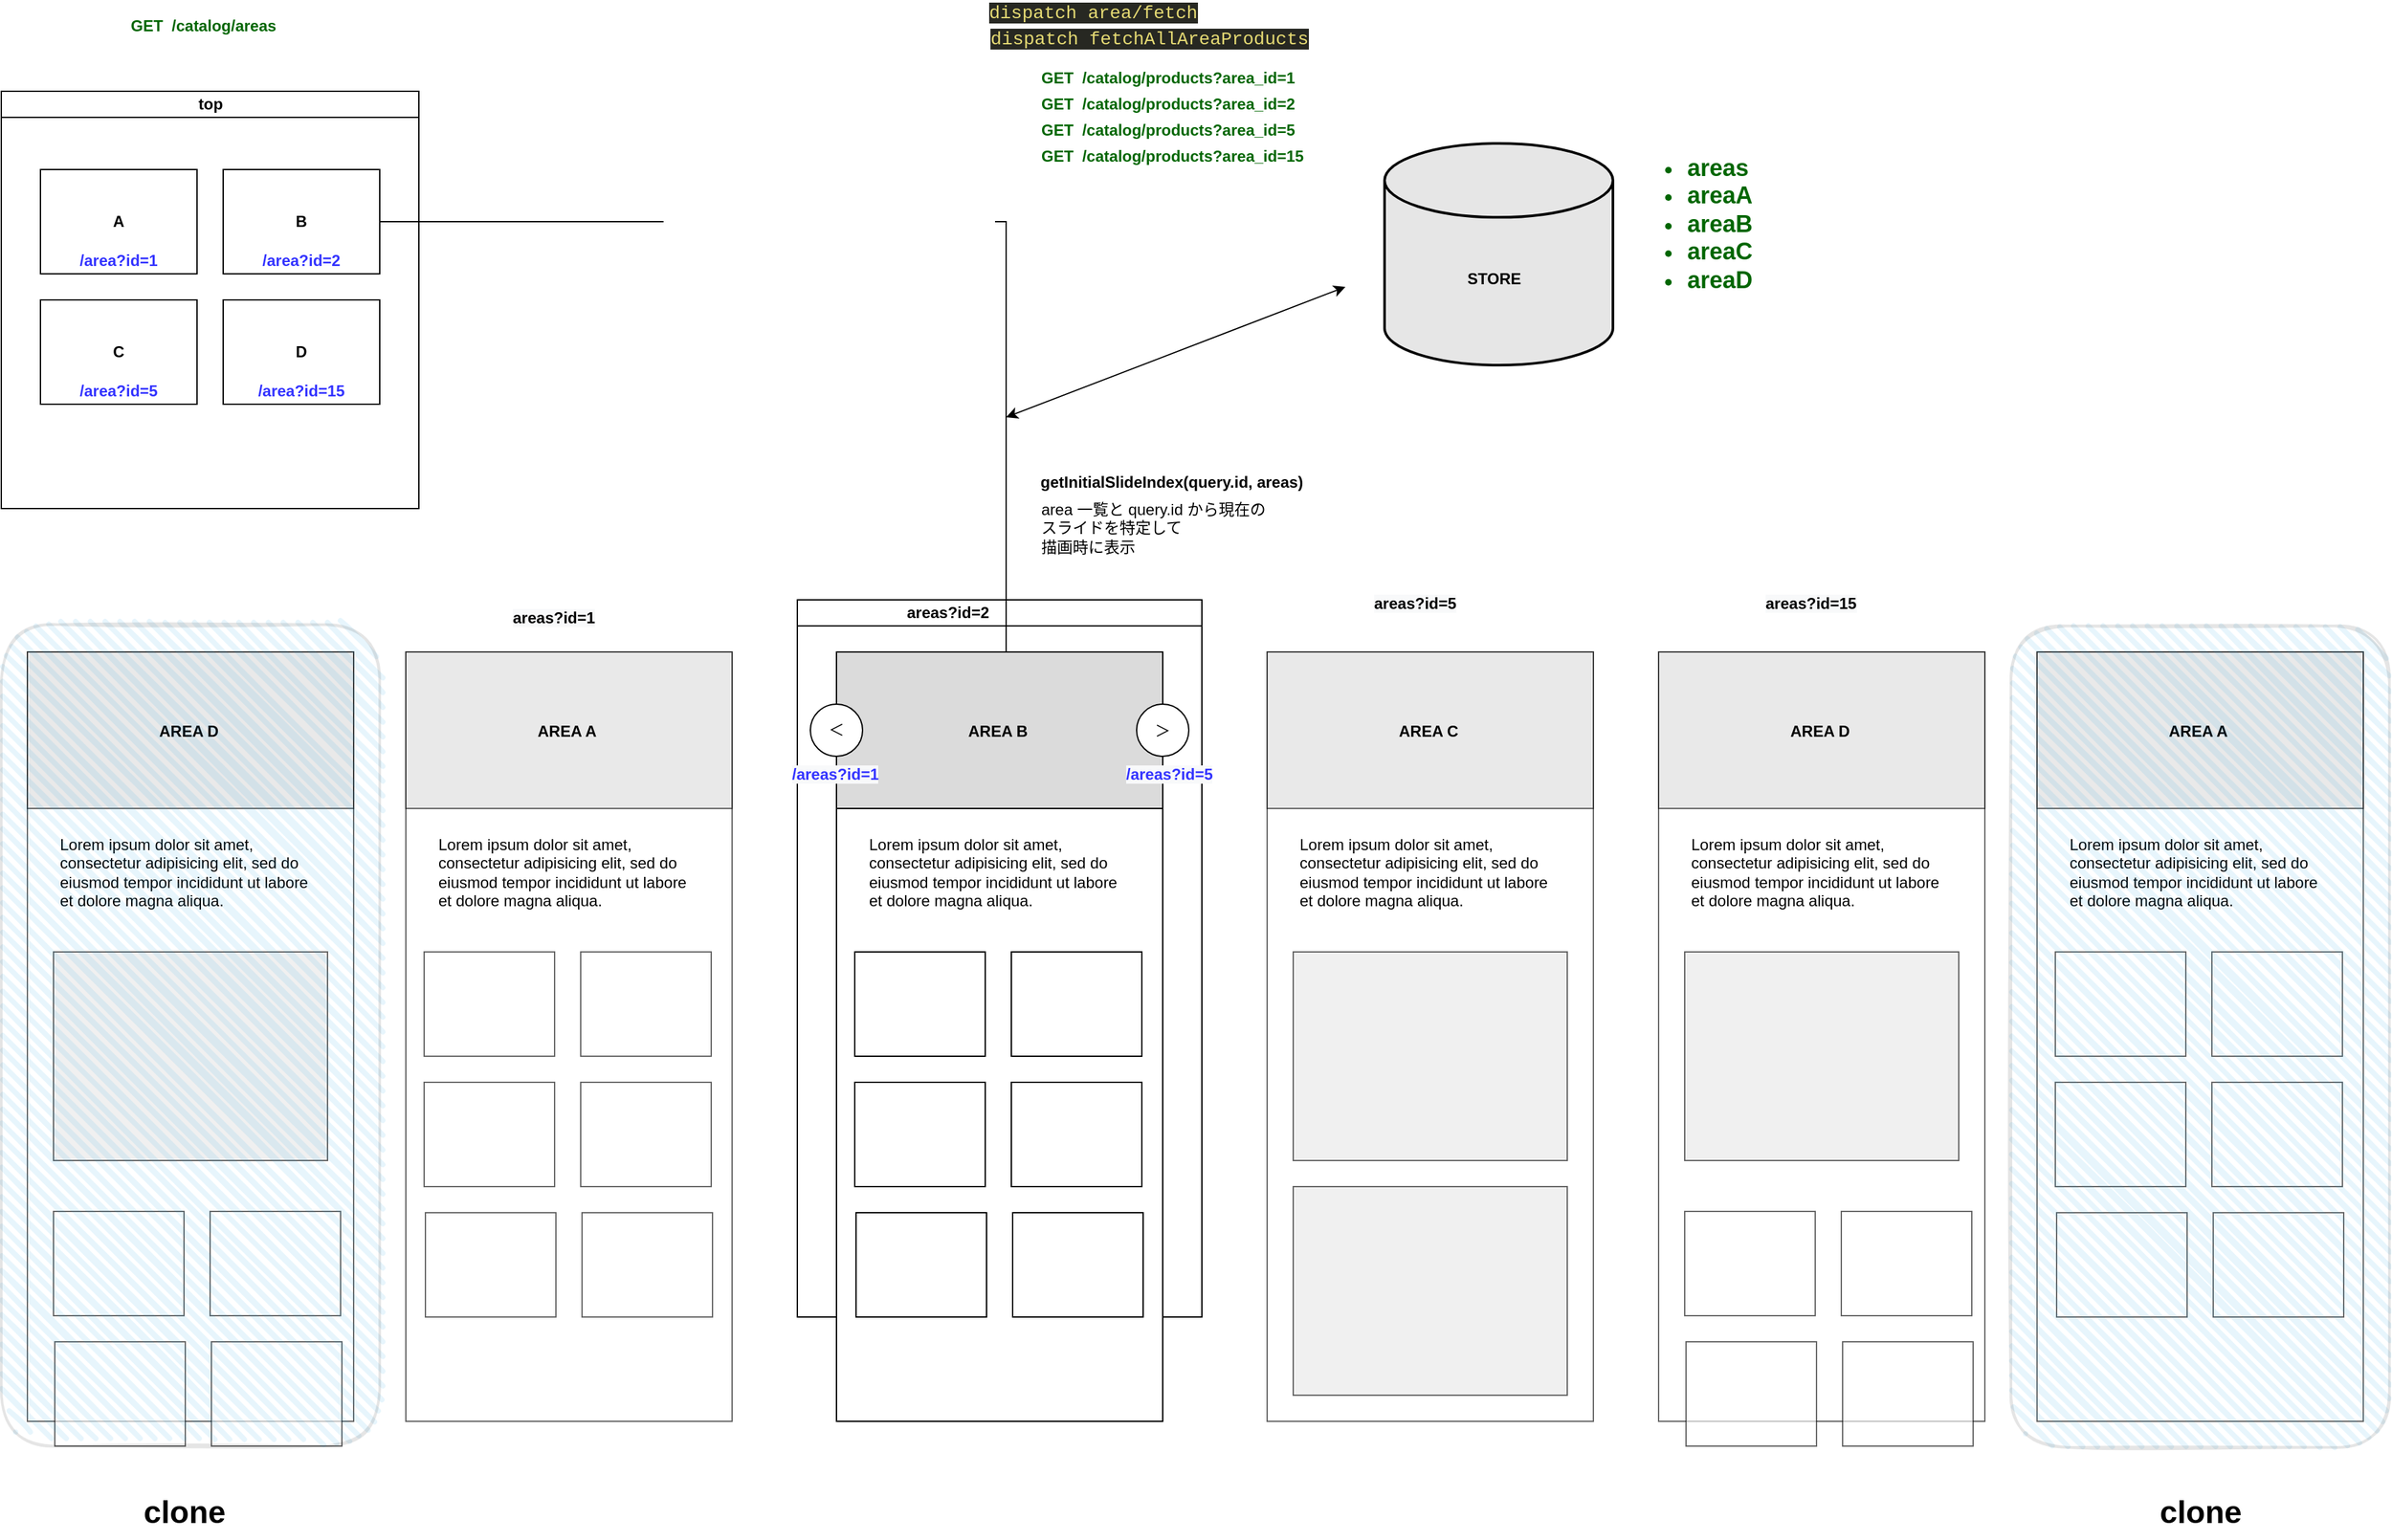 <mxfile version="14.6.11" type="github">
  <diagram id="C5RBs43oDa-KdzZeNtuy" name="Page-1">
    <mxGraphModel dx="414" dy="297" grid="1" gridSize="10" guides="1" tooltips="1" connect="1" arrows="1" fold="1" page="1" pageScale="1" pageWidth="827" pageHeight="1169" math="0" shadow="0">
      <root>
        <mxCell id="WIyWlLk6GJQsqaUBKTNV-0" />
        <mxCell id="WIyWlLk6GJQsqaUBKTNV-1" parent="WIyWlLk6GJQsqaUBKTNV-0" />
        <mxCell id="VVKggrItEhhPszAlmE28-15" value="top" style="swimlane;html=1;startSize=20;horizontal=1;containerType=tree;" vertex="1" parent="WIyWlLk6GJQsqaUBKTNV-1">
          <mxGeometry x="60" y="130" width="320" height="320" as="geometry" />
        </mxCell>
        <mxCell id="VVKggrItEhhPszAlmE28-17" value="&lt;b&gt;A&lt;/b&gt;" style="whiteSpace=wrap;html=1;treeFolding=1;treeMoving=1;newEdgeStyle={&quot;edgeStyle&quot;:&quot;elbowEdgeStyle&quot;,&quot;startArrow&quot;:&quot;none&quot;,&quot;endArrow&quot;:&quot;none&quot;};" vertex="1" parent="VVKggrItEhhPszAlmE28-15">
          <mxGeometry x="30" y="60" width="120" height="80" as="geometry" />
        </mxCell>
        <mxCell id="VVKggrItEhhPszAlmE28-20" value="&lt;b&gt;B&lt;/b&gt;" style="whiteSpace=wrap;html=1;treeFolding=1;treeMoving=1;newEdgeStyle={&quot;edgeStyle&quot;:&quot;elbowEdgeStyle&quot;,&quot;startArrow&quot;:&quot;none&quot;,&quot;endArrow&quot;:&quot;none&quot;};" vertex="1" parent="VVKggrItEhhPszAlmE28-15">
          <mxGeometry x="170" y="60" width="120" height="80" as="geometry" />
        </mxCell>
        <mxCell id="VVKggrItEhhPszAlmE28-21" value="&lt;b&gt;C&lt;/b&gt;" style="whiteSpace=wrap;html=1;treeFolding=1;treeMoving=1;newEdgeStyle={&quot;edgeStyle&quot;:&quot;elbowEdgeStyle&quot;,&quot;startArrow&quot;:&quot;none&quot;,&quot;endArrow&quot;:&quot;none&quot;};" vertex="1" parent="VVKggrItEhhPszAlmE28-15">
          <mxGeometry x="30" y="160" width="120" height="80" as="geometry" />
        </mxCell>
        <mxCell id="VVKggrItEhhPszAlmE28-22" value="&lt;b&gt;D&lt;/b&gt;" style="whiteSpace=wrap;html=1;treeFolding=1;treeMoving=1;newEdgeStyle={&quot;edgeStyle&quot;:&quot;elbowEdgeStyle&quot;,&quot;startArrow&quot;:&quot;none&quot;,&quot;endArrow&quot;:&quot;none&quot;};" vertex="1" parent="VVKggrItEhhPszAlmE28-15">
          <mxGeometry x="170" y="160" width="120" height="80" as="geometry" />
        </mxCell>
        <UserObject label="/area?id=1" placeholders="1" id="VVKggrItEhhPszAlmE28-49">
          <mxCell style="text;html=1;strokeColor=none;fillColor=none;align=center;verticalAlign=middle;whiteSpace=wrap;overflow=hidden;fontStyle=1;fontColor=#3333FF;" vertex="1" parent="VVKggrItEhhPszAlmE28-15">
            <mxGeometry x="10" y="120" width="160" height="20" as="geometry" />
          </mxCell>
        </UserObject>
        <UserObject label="/area?id=2" placeholders="1" id="VVKggrItEhhPszAlmE28-52">
          <mxCell style="text;html=1;strokeColor=none;fillColor=none;align=center;verticalAlign=middle;whiteSpace=wrap;overflow=hidden;fontStyle=1;fontColor=#3333FF;" vertex="1" parent="VVKggrItEhhPszAlmE28-15">
            <mxGeometry x="150" y="120" width="160" height="20" as="geometry" />
          </mxCell>
        </UserObject>
        <UserObject label="/area?id=5" placeholders="1" id="VVKggrItEhhPszAlmE28-53">
          <mxCell style="text;html=1;strokeColor=none;fillColor=none;align=center;verticalAlign=middle;whiteSpace=wrap;overflow=hidden;fontStyle=1;fontColor=#3333FF;" vertex="1" parent="VVKggrItEhhPszAlmE28-15">
            <mxGeometry x="10" y="220" width="160" height="20" as="geometry" />
          </mxCell>
        </UserObject>
        <UserObject label="/area?id=15" placeholders="1" id="VVKggrItEhhPszAlmE28-54">
          <mxCell style="text;html=1;strokeColor=none;fillColor=none;align=center;verticalAlign=middle;whiteSpace=wrap;overflow=hidden;fontStyle=1;fontColor=#3333FF;" vertex="1" parent="VVKggrItEhhPszAlmE28-15">
            <mxGeometry x="150" y="220" width="160" height="20" as="geometry" />
          </mxCell>
        </UserObject>
        <mxCell id="VVKggrItEhhPszAlmE28-23" value="areas?id=2&amp;nbsp; &amp;nbsp; &amp;nbsp; &amp;nbsp; &amp;nbsp; &amp;nbsp; &amp;nbsp; &amp;nbsp; &amp;nbsp; &amp;nbsp; &amp;nbsp; &amp;nbsp;&amp;nbsp;" style="swimlane;html=1;startSize=20;horizontal=1;containerType=tree;" vertex="1" parent="WIyWlLk6GJQsqaUBKTNV-1">
          <mxGeometry x="670" y="520" width="310" height="550" as="geometry" />
        </mxCell>
        <mxCell id="VVKggrItEhhPszAlmE28-36" value="" style="whiteSpace=wrap;html=1;treeFolding=1;treeMoving=1;newEdgeStyle={&quot;edgeStyle&quot;:&quot;elbowEdgeStyle&quot;,&quot;startArrow&quot;:&quot;none&quot;,&quot;endArrow&quot;:&quot;none&quot;};" vertex="1" parent="VVKggrItEhhPszAlmE28-23">
          <mxGeometry x="30" y="40" width="250" height="590" as="geometry" />
        </mxCell>
        <mxCell id="VVKggrItEhhPszAlmE28-37" value="&lt;h1&gt;&lt;br&gt;&lt;/h1&gt;&lt;p&gt;Lorem ipsum dolor sit amet, consectetur adipisicing elit, sed do eiusmod tempor incididunt ut labore et dolore magna aliqua.&lt;/p&gt;" style="text;html=1;strokeColor=none;fillColor=none;spacing=5;spacingTop=-20;whiteSpace=wrap;overflow=hidden;rounded=0;" vertex="1" parent="VVKggrItEhhPszAlmE28-23">
          <mxGeometry x="50" y="130" width="210" height="120" as="geometry" />
        </mxCell>
        <mxCell id="VVKggrItEhhPszAlmE28-43" value="" style="rounded=0;whiteSpace=wrap;html=1;fillColor=#DBDBDB;" vertex="1" parent="VVKggrItEhhPszAlmE28-23">
          <mxGeometry x="30" y="40" width="250" height="120" as="geometry" />
        </mxCell>
        <mxCell id="VVKggrItEhhPszAlmE28-44" value="" style="ellipse;whiteSpace=wrap;html=1;aspect=fixed;" vertex="1" parent="VVKggrItEhhPszAlmE28-23">
          <mxGeometry x="260" y="80" width="40" height="40" as="geometry" />
        </mxCell>
        <mxCell id="VVKggrItEhhPszAlmE28-45" value="" style="ellipse;whiteSpace=wrap;html=1;aspect=fixed;" vertex="1" parent="VVKggrItEhhPszAlmE28-23">
          <mxGeometry x="10" y="80" width="40" height="40" as="geometry" />
        </mxCell>
        <mxCell id="VVKggrItEhhPszAlmE28-46" value="＜" style="text;html=1;strokeColor=none;fillColor=none;align=center;verticalAlign=middle;whiteSpace=wrap;rounded=0;" vertex="1" parent="VVKggrItEhhPszAlmE28-23">
          <mxGeometry x="10" y="90" width="40" height="20" as="geometry" />
        </mxCell>
        <mxCell id="VVKggrItEhhPszAlmE28-47" value="＜" style="text;html=1;strokeColor=none;fillColor=none;align=center;verticalAlign=middle;whiteSpace=wrap;rounded=0;rotation=-180;" vertex="1" parent="VVKggrItEhhPszAlmE28-23">
          <mxGeometry x="260" y="90" width="40" height="20" as="geometry" />
        </mxCell>
        <mxCell id="VVKggrItEhhPszAlmE28-48" value="AREA B" style="text;strokeColor=none;fillColor=none;align=left;verticalAlign=top;spacingLeft=4;spacingRight=4;overflow=hidden;rotatable=0;points=[[0,0.5],[1,0.5]];portConstraint=eastwest;fontStyle=1" vertex="1" parent="VVKggrItEhhPszAlmE28-23">
          <mxGeometry x="125" y="87" width="60" height="26" as="geometry" />
        </mxCell>
        <mxCell id="VVKggrItEhhPszAlmE28-58" value="" style="rounded=0;whiteSpace=wrap;html=1;fontColor=#006600;fillColor=#ffffff;align=left;" vertex="1" parent="VVKggrItEhhPszAlmE28-23">
          <mxGeometry x="44" y="270" width="100" height="80" as="geometry" />
        </mxCell>
        <mxCell id="VVKggrItEhhPszAlmE28-59" value="" style="rounded=0;whiteSpace=wrap;html=1;fontColor=#006600;fillColor=#ffffff;align=left;" vertex="1" parent="VVKggrItEhhPszAlmE28-23">
          <mxGeometry x="164" y="270" width="100" height="80" as="geometry" />
        </mxCell>
        <mxCell id="VVKggrItEhhPszAlmE28-60" value="" style="rounded=0;whiteSpace=wrap;html=1;fontColor=#006600;fillColor=#ffffff;align=left;" vertex="1" parent="VVKggrItEhhPszAlmE28-23">
          <mxGeometry x="44" y="370" width="100" height="80" as="geometry" />
        </mxCell>
        <mxCell id="VVKggrItEhhPszAlmE28-61" value="" style="rounded=0;whiteSpace=wrap;html=1;fontColor=#006600;fillColor=#ffffff;align=left;" vertex="1" parent="VVKggrItEhhPszAlmE28-23">
          <mxGeometry x="164" y="370" width="100" height="80" as="geometry" />
        </mxCell>
        <mxCell id="VVKggrItEhhPszAlmE28-62" value="" style="rounded=0;whiteSpace=wrap;html=1;fontColor=#006600;fillColor=#ffffff;align=left;" vertex="1" parent="VVKggrItEhhPszAlmE28-23">
          <mxGeometry x="45" y="470" width="100" height="80" as="geometry" />
        </mxCell>
        <mxCell id="VVKggrItEhhPszAlmE28-63" value="" style="rounded=0;whiteSpace=wrap;html=1;fontColor=#006600;fillColor=#ffffff;align=left;" vertex="1" parent="VVKggrItEhhPszAlmE28-23">
          <mxGeometry x="165" y="470" width="100" height="80" as="geometry" />
        </mxCell>
        <mxCell id="VVKggrItEhhPszAlmE28-113" value="&lt;span style=&quot;font-family: helvetica; font-size: 12px; font-style: normal; font-weight: 700; letter-spacing: normal; text-align: center; text-indent: 0px; text-transform: none; word-spacing: 0px; background-color: rgb(248, 249, 250); display: inline; float: none;&quot;&gt;/areas?id=1&lt;/span&gt;" style="text;whiteSpace=wrap;html=1;fontColor=#3333FF;" vertex="1" parent="VVKggrItEhhPszAlmE28-23">
          <mxGeometry x="-6" y="120" width="170" height="30" as="geometry" />
        </mxCell>
        <mxCell id="VVKggrItEhhPszAlmE28-114" value="&lt;span style=&quot;font-family: helvetica; font-size: 12px; font-style: normal; font-weight: 700; letter-spacing: normal; text-align: center; text-indent: 0px; text-transform: none; word-spacing: 0px; background-color: rgb(248, 249, 250); display: inline; float: none;&quot;&gt;/areas?id=5&lt;/span&gt;" style="text;whiteSpace=wrap;html=1;fontColor=#3333FF;" vertex="1" parent="VVKggrItEhhPszAlmE28-23">
          <mxGeometry x="250" y="120" width="170" height="30" as="geometry" />
        </mxCell>
        <mxCell id="VVKggrItEhhPszAlmE28-32" value="&lt;b&gt;GET&amp;nbsp; /catalog/products?area_id=1&lt;/b&gt;" style="text;html=1;strokeColor=none;fillColor=none;align=left;verticalAlign=middle;whiteSpace=wrap;rounded=0;fontColor=#006600;" vertex="1" parent="WIyWlLk6GJQsqaUBKTNV-1">
          <mxGeometry x="855" y="110" width="270" height="20" as="geometry" />
        </mxCell>
        <mxCell id="VVKggrItEhhPszAlmE28-33" value="&lt;b&gt;GET&amp;nbsp; /catalog/areas&lt;/b&gt;" style="text;html=1;strokeColor=none;fillColor=none;align=center;verticalAlign=middle;whiteSpace=wrap;rounded=0;fontColor=#006600;" vertex="1" parent="WIyWlLk6GJQsqaUBKTNV-1">
          <mxGeometry x="80" y="70" width="270" height="20" as="geometry" />
        </mxCell>
        <mxCell id="VVKggrItEhhPszAlmE28-35" value="" style="edgeStyle=elbowEdgeStyle;rounded=0;orthogonalLoop=1;jettySize=auto;html=1;elbow=horizontal;startArrow=none;endArrow=none;" edge="1" source="VVKggrItEhhPszAlmE28-20" target="VVKggrItEhhPszAlmE28-36" parent="WIyWlLk6GJQsqaUBKTNV-1">
          <mxGeometry relative="1" as="geometry">
            <Array as="points">
              <mxPoint x="830" y="450" />
            </Array>
          </mxGeometry>
        </mxCell>
        <mxCell id="VVKggrItEhhPszAlmE28-55" value="&lt;b&gt;GET&amp;nbsp; /catalog/products?area_id=2&lt;/b&gt;" style="text;html=1;strokeColor=none;fillColor=none;align=left;verticalAlign=middle;whiteSpace=wrap;rounded=0;fontColor=#006600;" vertex="1" parent="WIyWlLk6GJQsqaUBKTNV-1">
          <mxGeometry x="855" y="130" width="270" height="20" as="geometry" />
        </mxCell>
        <mxCell id="VVKggrItEhhPszAlmE28-56" value="&lt;b&gt;GET&amp;nbsp; /catalog/products?area_id=5&lt;/b&gt;" style="text;html=1;strokeColor=none;fillColor=none;align=left;verticalAlign=middle;whiteSpace=wrap;rounded=0;fontColor=#006600;" vertex="1" parent="WIyWlLk6GJQsqaUBKTNV-1">
          <mxGeometry x="855" y="150" width="270" height="20" as="geometry" />
        </mxCell>
        <mxCell id="VVKggrItEhhPszAlmE28-57" value="&lt;b&gt;GET&amp;nbsp; /catalog/products?area_id=15&lt;/b&gt;" style="text;html=1;strokeColor=none;fillColor=none;align=left;verticalAlign=middle;whiteSpace=wrap;rounded=0;fontColor=#006600;" vertex="1" parent="WIyWlLk6GJQsqaUBKTNV-1">
          <mxGeometry x="855" y="170" width="270" height="20" as="geometry" />
        </mxCell>
        <mxCell id="VVKggrItEhhPszAlmE28-64" value="" style="whiteSpace=wrap;html=1;treeFolding=1;treeMoving=1;newEdgeStyle={&quot;edgeStyle&quot;:&quot;elbowEdgeStyle&quot;,&quot;startArrow&quot;:&quot;none&quot;,&quot;endArrow&quot;:&quot;none&quot;};opacity=60;" vertex="1" parent="WIyWlLk6GJQsqaUBKTNV-1">
          <mxGeometry x="370" y="560" width="250" height="590" as="geometry" />
        </mxCell>
        <mxCell id="VVKggrItEhhPszAlmE28-65" value="&lt;h1&gt;&lt;br&gt;&lt;/h1&gt;&lt;p&gt;Lorem ipsum dolor sit amet, consectetur adipisicing elit, sed do eiusmod tempor incididunt ut labore et dolore magna aliqua.&lt;/p&gt;" style="text;html=1;strokeColor=none;fillColor=none;spacing=5;spacingTop=-20;whiteSpace=wrap;overflow=hidden;rounded=0;opacity=60;" vertex="1" parent="WIyWlLk6GJQsqaUBKTNV-1">
          <mxGeometry x="390" y="650" width="210" height="120" as="geometry" />
        </mxCell>
        <mxCell id="VVKggrItEhhPszAlmE28-66" value="" style="rounded=0;whiteSpace=wrap;html=1;fillColor=#DBDBDB;opacity=60;" vertex="1" parent="WIyWlLk6GJQsqaUBKTNV-1">
          <mxGeometry x="370" y="560" width="250" height="120" as="geometry" />
        </mxCell>
        <mxCell id="VVKggrItEhhPszAlmE28-67" value="AREA A" style="text;strokeColor=none;fillColor=none;align=left;verticalAlign=top;spacingLeft=4;spacingRight=4;overflow=hidden;rotatable=0;points=[[0,0.5],[1,0.5]];portConstraint=eastwest;fontStyle=1;opacity=60;" vertex="1" parent="WIyWlLk6GJQsqaUBKTNV-1">
          <mxGeometry x="465" y="607" width="60" height="26" as="geometry" />
        </mxCell>
        <mxCell id="VVKggrItEhhPszAlmE28-68" value="" style="rounded=0;whiteSpace=wrap;html=1;fontColor=#006600;fillColor=#ffffff;align=left;opacity=60;" vertex="1" parent="WIyWlLk6GJQsqaUBKTNV-1">
          <mxGeometry x="384" y="790" width="100" height="80" as="geometry" />
        </mxCell>
        <mxCell id="VVKggrItEhhPszAlmE28-69" value="" style="rounded=0;whiteSpace=wrap;html=1;fontColor=#006600;fillColor=#ffffff;align=left;opacity=60;" vertex="1" parent="WIyWlLk6GJQsqaUBKTNV-1">
          <mxGeometry x="504" y="790" width="100" height="80" as="geometry" />
        </mxCell>
        <mxCell id="VVKggrItEhhPszAlmE28-70" value="" style="rounded=0;whiteSpace=wrap;html=1;fontColor=#006600;fillColor=#ffffff;align=left;opacity=60;" vertex="1" parent="WIyWlLk6GJQsqaUBKTNV-1">
          <mxGeometry x="384" y="890" width="100" height="80" as="geometry" />
        </mxCell>
        <mxCell id="VVKggrItEhhPszAlmE28-71" value="" style="rounded=0;whiteSpace=wrap;html=1;fontColor=#006600;fillColor=#ffffff;align=left;opacity=60;" vertex="1" parent="WIyWlLk6GJQsqaUBKTNV-1">
          <mxGeometry x="504" y="890" width="100" height="80" as="geometry" />
        </mxCell>
        <mxCell id="VVKggrItEhhPszAlmE28-72" value="" style="rounded=0;whiteSpace=wrap;html=1;fontColor=#006600;fillColor=#ffffff;align=left;opacity=60;" vertex="1" parent="WIyWlLk6GJQsqaUBKTNV-1">
          <mxGeometry x="385" y="990" width="100" height="80" as="geometry" />
        </mxCell>
        <mxCell id="VVKggrItEhhPszAlmE28-73" value="" style="rounded=0;whiteSpace=wrap;html=1;fontColor=#006600;fillColor=#ffffff;align=left;opacity=60;" vertex="1" parent="WIyWlLk6GJQsqaUBKTNV-1">
          <mxGeometry x="505" y="990" width="100" height="80" as="geometry" />
        </mxCell>
        <mxCell id="VVKggrItEhhPszAlmE28-74" value="" style="whiteSpace=wrap;html=1;treeFolding=1;treeMoving=1;newEdgeStyle={&quot;edgeStyle&quot;:&quot;elbowEdgeStyle&quot;,&quot;startArrow&quot;:&quot;none&quot;,&quot;endArrow&quot;:&quot;none&quot;};opacity=60;" vertex="1" parent="WIyWlLk6GJQsqaUBKTNV-1">
          <mxGeometry x="1030" y="560" width="250" height="590" as="geometry" />
        </mxCell>
        <mxCell id="VVKggrItEhhPszAlmE28-75" value="&lt;h1&gt;&lt;br&gt;&lt;/h1&gt;&lt;p&gt;Lorem ipsum dolor sit amet, consectetur adipisicing elit, sed do eiusmod tempor incididunt ut labore et dolore magna aliqua.&lt;/p&gt;" style="text;html=1;strokeColor=none;fillColor=none;spacing=5;spacingTop=-20;whiteSpace=wrap;overflow=hidden;rounded=0;opacity=60;" vertex="1" parent="WIyWlLk6GJQsqaUBKTNV-1">
          <mxGeometry x="1050" y="650" width="210" height="120" as="geometry" />
        </mxCell>
        <mxCell id="VVKggrItEhhPszAlmE28-76" value="" style="rounded=0;whiteSpace=wrap;html=1;fillColor=#DBDBDB;opacity=60;" vertex="1" parent="WIyWlLk6GJQsqaUBKTNV-1">
          <mxGeometry x="1030" y="560" width="250" height="120" as="geometry" />
        </mxCell>
        <mxCell id="VVKggrItEhhPszAlmE28-77" value="AREA C" style="text;strokeColor=none;fillColor=none;align=left;verticalAlign=top;spacingLeft=4;spacingRight=4;overflow=hidden;rotatable=0;points=[[0,0.5],[1,0.5]];portConstraint=eastwest;fontStyle=1;opacity=60;" vertex="1" parent="WIyWlLk6GJQsqaUBKTNV-1">
          <mxGeometry x="1125" y="607" width="60" height="26" as="geometry" />
        </mxCell>
        <mxCell id="VVKggrItEhhPszAlmE28-78" value="" style="rounded=0;whiteSpace=wrap;html=1;fontColor=#006600;align=left;fillColor=#E6E6E6;opacity=60;" vertex="1" parent="WIyWlLk6GJQsqaUBKTNV-1">
          <mxGeometry x="1050" y="790" width="210" height="160" as="geometry" />
        </mxCell>
        <mxCell id="VVKggrItEhhPszAlmE28-84" value="" style="rounded=0;whiteSpace=wrap;html=1;fontColor=#006600;align=left;fillColor=#E6E6E6;opacity=60;" vertex="1" parent="WIyWlLk6GJQsqaUBKTNV-1">
          <mxGeometry x="1050" y="970" width="210" height="160" as="geometry" />
        </mxCell>
        <mxCell id="VVKggrItEhhPszAlmE28-85" value="" style="whiteSpace=wrap;html=1;treeFolding=1;treeMoving=1;newEdgeStyle={&quot;edgeStyle&quot;:&quot;elbowEdgeStyle&quot;,&quot;startArrow&quot;:&quot;none&quot;,&quot;endArrow&quot;:&quot;none&quot;};opacity=60;" vertex="1" parent="WIyWlLk6GJQsqaUBKTNV-1">
          <mxGeometry x="1330" y="560" width="250" height="590" as="geometry" />
        </mxCell>
        <mxCell id="VVKggrItEhhPszAlmE28-86" value="&lt;h1&gt;&lt;br&gt;&lt;/h1&gt;&lt;p&gt;Lorem ipsum dolor sit amet, consectetur adipisicing elit, sed do eiusmod tempor incididunt ut labore et dolore magna aliqua.&lt;/p&gt;" style="text;html=1;strokeColor=none;fillColor=none;spacing=5;spacingTop=-20;whiteSpace=wrap;overflow=hidden;rounded=0;opacity=60;" vertex="1" parent="WIyWlLk6GJQsqaUBKTNV-1">
          <mxGeometry x="1350" y="650" width="210" height="120" as="geometry" />
        </mxCell>
        <mxCell id="VVKggrItEhhPszAlmE28-87" value="" style="rounded=0;whiteSpace=wrap;html=1;fillColor=#DBDBDB;opacity=60;" vertex="1" parent="WIyWlLk6GJQsqaUBKTNV-1">
          <mxGeometry x="1330" y="560" width="250" height="120" as="geometry" />
        </mxCell>
        <mxCell id="VVKggrItEhhPszAlmE28-88" value="AREA D" style="text;strokeColor=none;fillColor=none;align=left;verticalAlign=top;spacingLeft=4;spacingRight=4;overflow=hidden;rotatable=0;points=[[0,0.5],[1,0.5]];portConstraint=eastwest;fontStyle=1;opacity=60;" vertex="1" parent="WIyWlLk6GJQsqaUBKTNV-1">
          <mxGeometry x="1425" y="607" width="60" height="26" as="geometry" />
        </mxCell>
        <mxCell id="VVKggrItEhhPszAlmE28-89" value="" style="rounded=0;whiteSpace=wrap;html=1;fontColor=#006600;align=left;fillColor=#E6E6E6;opacity=60;" vertex="1" parent="WIyWlLk6GJQsqaUBKTNV-1">
          <mxGeometry x="1350" y="790" width="210" height="160" as="geometry" />
        </mxCell>
        <mxCell id="VVKggrItEhhPszAlmE28-92" value="" style="rounded=0;whiteSpace=wrap;html=1;fontColor=#006600;fillColor=#ffffff;align=left;opacity=60;" vertex="1" parent="WIyWlLk6GJQsqaUBKTNV-1">
          <mxGeometry x="1350" y="989" width="100" height="80" as="geometry" />
        </mxCell>
        <mxCell id="VVKggrItEhhPszAlmE28-93" value="" style="rounded=0;whiteSpace=wrap;html=1;fontColor=#006600;fillColor=#ffffff;align=left;opacity=60;" vertex="1" parent="WIyWlLk6GJQsqaUBKTNV-1">
          <mxGeometry x="1470" y="989" width="100" height="80" as="geometry" />
        </mxCell>
        <mxCell id="VVKggrItEhhPszAlmE28-94" value="" style="rounded=0;whiteSpace=wrap;html=1;fontColor=#006600;fillColor=#ffffff;align=left;opacity=60;" vertex="1" parent="WIyWlLk6GJQsqaUBKTNV-1">
          <mxGeometry x="1351" y="1089" width="100" height="80" as="geometry" />
        </mxCell>
        <mxCell id="VVKggrItEhhPszAlmE28-95" value="" style="rounded=0;whiteSpace=wrap;html=1;fontColor=#006600;fillColor=#ffffff;align=left;opacity=60;" vertex="1" parent="WIyWlLk6GJQsqaUBKTNV-1">
          <mxGeometry x="1471" y="1089" width="100" height="80" as="geometry" />
        </mxCell>
        <mxCell id="VVKggrItEhhPszAlmE28-96" value="" style="strokeWidth=2;html=1;shape=mxgraph.flowchart.database;whiteSpace=wrap;fontColor=#006600;fillColor=#E6E6E6;align=left;" vertex="1" parent="WIyWlLk6GJQsqaUBKTNV-1">
          <mxGeometry x="1120" y="170" width="175" height="170" as="geometry" />
        </mxCell>
        <mxCell id="VVKggrItEhhPszAlmE28-97" value="STORE" style="text;strokeColor=none;fillColor=none;align=left;verticalAlign=top;spacingLeft=4;spacingRight=4;overflow=hidden;rotatable=0;points=[[0,0.5],[1,0.5]];portConstraint=eastwest;fontStyle=1" vertex="1" parent="WIyWlLk6GJQsqaUBKTNV-1">
          <mxGeometry x="1177.5" y="260" width="60" height="26" as="geometry" />
        </mxCell>
        <mxCell id="VVKggrItEhhPszAlmE28-98" value="&lt;span style=&quot;color: rgb(230 , 219 , 116) ; background-color: rgb(39 , 40 , 34) ; font-family: &amp;#34;menlo&amp;#34; , &amp;#34;monaco&amp;#34; , &amp;#34;courier new&amp;#34; , monospace ; font-size: 14px&quot;&gt;dispatch fetchAllAreaProducts&lt;/span&gt;" style="text;html=1;strokeColor=none;fillColor=none;align=center;verticalAlign=middle;whiteSpace=wrap;rounded=0;fontColor=#006600;" vertex="1" parent="WIyWlLk6GJQsqaUBKTNV-1">
          <mxGeometry x="805" y="80" width="270" height="20" as="geometry" />
        </mxCell>
        <mxCell id="VVKggrItEhhPszAlmE28-107" value="" style="endArrow=classic;startArrow=classic;html=1;fontColor=#006600;" edge="1" parent="WIyWlLk6GJQsqaUBKTNV-1">
          <mxGeometry width="50" height="50" relative="1" as="geometry">
            <mxPoint x="830" y="380" as="sourcePoint" />
            <mxPoint x="1090" y="280" as="targetPoint" />
          </mxGeometry>
        </mxCell>
        <mxCell id="VVKggrItEhhPszAlmE28-108" value="&lt;ul style=&quot;font-size: 18px&quot;&gt;&lt;li&gt;areas&lt;/li&gt;&lt;li&gt;areaA&lt;/li&gt;&lt;li&gt;areaB&lt;/li&gt;&lt;li&gt;areaC&lt;br&gt;&lt;/li&gt;&lt;li&gt;areaD&lt;br&gt;&lt;/li&gt;&lt;/ul&gt;" style="text;strokeColor=none;fillColor=none;html=1;whiteSpace=wrap;verticalAlign=middle;overflow=hidden;fontColor=#006600;opacity=10;align=left;fontStyle=1" vertex="1" parent="WIyWlLk6GJQsqaUBKTNV-1">
          <mxGeometry x="1310" y="130" width="180" height="204" as="geometry" />
        </mxCell>
        <UserObject label="getInitialSlideIndex(query.id, areas)" placeholders="1" id="VVKggrItEhhPszAlmE28-110">
          <mxCell style="text;html=1;strokeColor=none;fillColor=none;align=center;verticalAlign=middle;whiteSpace=wrap;overflow=hidden;fontStyle=1" vertex="1" parent="WIyWlLk6GJQsqaUBKTNV-1">
            <mxGeometry x="792" y="420" width="330" height="20" as="geometry" />
          </mxCell>
        </UserObject>
        <mxCell id="VVKggrItEhhPszAlmE28-111" style="edgeStyle=orthogonalEdgeStyle;rounded=0;orthogonalLoop=1;jettySize=auto;html=1;exitX=0.5;exitY=1;exitDx=0;exitDy=0;fontColor=#000000;" edge="1" parent="WIyWlLk6GJQsqaUBKTNV-1" source="VVKggrItEhhPszAlmE28-110" target="VVKggrItEhhPszAlmE28-110">
          <mxGeometry relative="1" as="geometry" />
        </mxCell>
        <UserObject label="&lt;font&gt;area 一覧と query.id から現在の スライドを特定して&lt;br&gt;描画時に表示&lt;/font&gt;" placeholders="1" id="VVKggrItEhhPszAlmE28-115">
          <mxCell style="text;html=1;strokeColor=none;fillColor=none;align=left;verticalAlign=middle;whiteSpace=wrap;overflow=hidden;opacity=10;" vertex="1" parent="WIyWlLk6GJQsqaUBKTNV-1">
            <mxGeometry x="855" y="440" width="185" height="50" as="geometry" />
          </mxCell>
        </UserObject>
        <mxCell id="VVKggrItEhhPszAlmE28-116" value="&lt;span style=&quot;color: rgb(230 , 219 , 116) ; background-color: rgb(39 , 40 , 34) ; font-family: &amp;#34;menlo&amp;#34; , &amp;#34;monaco&amp;#34; , &amp;#34;courier new&amp;#34; , monospace ; font-size: 14px&quot;&gt;dispatch area/fetch&lt;/span&gt;" style="text;html=1;strokeColor=none;fillColor=none;align=left;verticalAlign=middle;whiteSpace=wrap;rounded=0;fontColor=#006600;" vertex="1" parent="WIyWlLk6GJQsqaUBKTNV-1">
          <mxGeometry x="815" y="60" width="270" height="20" as="geometry" />
        </mxCell>
        <mxCell id="VVKggrItEhhPszAlmE28-122" value="" style="whiteSpace=wrap;html=1;treeFolding=1;treeMoving=1;newEdgeStyle={&quot;edgeStyle&quot;:&quot;elbowEdgeStyle&quot;,&quot;startArrow&quot;:&quot;none&quot;,&quot;endArrow&quot;:&quot;none&quot;};opacity=60;" vertex="1" parent="WIyWlLk6GJQsqaUBKTNV-1">
          <mxGeometry x="80" y="560" width="250" height="590" as="geometry" />
        </mxCell>
        <mxCell id="VVKggrItEhhPszAlmE28-123" value="&lt;h1&gt;&lt;br&gt;&lt;/h1&gt;&lt;p&gt;Lorem ipsum dolor sit amet, consectetur adipisicing elit, sed do eiusmod tempor incididunt ut labore et dolore magna aliqua.&lt;/p&gt;" style="text;html=1;strokeColor=none;fillColor=none;spacing=5;spacingTop=-20;whiteSpace=wrap;overflow=hidden;rounded=0;opacity=60;" vertex="1" parent="WIyWlLk6GJQsqaUBKTNV-1">
          <mxGeometry x="100" y="650" width="210" height="120" as="geometry" />
        </mxCell>
        <mxCell id="VVKggrItEhhPszAlmE28-124" value="" style="rounded=0;whiteSpace=wrap;html=1;fillColor=#DBDBDB;opacity=60;" vertex="1" parent="WIyWlLk6GJQsqaUBKTNV-1">
          <mxGeometry x="80" y="560" width="250" height="120" as="geometry" />
        </mxCell>
        <mxCell id="VVKggrItEhhPszAlmE28-125" value="AREA D" style="text;strokeColor=none;fillColor=none;align=left;verticalAlign=top;spacingLeft=4;spacingRight=4;overflow=hidden;rotatable=0;points=[[0,0.5],[1,0.5]];portConstraint=eastwest;fontStyle=1;opacity=60;" vertex="1" parent="WIyWlLk6GJQsqaUBKTNV-1">
          <mxGeometry x="175" y="607" width="60" height="26" as="geometry" />
        </mxCell>
        <mxCell id="VVKggrItEhhPszAlmE28-126" value="" style="rounded=0;whiteSpace=wrap;html=1;fontColor=#006600;align=left;fillColor=#E6E6E6;opacity=60;" vertex="1" parent="WIyWlLk6GJQsqaUBKTNV-1">
          <mxGeometry x="100" y="790" width="210" height="160" as="geometry" />
        </mxCell>
        <mxCell id="VVKggrItEhhPszAlmE28-127" value="" style="rounded=0;whiteSpace=wrap;html=1;fontColor=#006600;fillColor=#ffffff;align=left;opacity=60;" vertex="1" parent="WIyWlLk6GJQsqaUBKTNV-1">
          <mxGeometry x="100" y="989" width="100" height="80" as="geometry" />
        </mxCell>
        <mxCell id="VVKggrItEhhPszAlmE28-128" value="" style="rounded=0;whiteSpace=wrap;html=1;fontColor=#006600;fillColor=#ffffff;align=left;opacity=60;" vertex="1" parent="WIyWlLk6GJQsqaUBKTNV-1">
          <mxGeometry x="220" y="989" width="100" height="80" as="geometry" />
        </mxCell>
        <mxCell id="VVKggrItEhhPszAlmE28-129" value="" style="rounded=0;whiteSpace=wrap;html=1;fontColor=#006600;fillColor=#ffffff;align=left;opacity=60;" vertex="1" parent="WIyWlLk6GJQsqaUBKTNV-1">
          <mxGeometry x="101" y="1089" width="100" height="80" as="geometry" />
        </mxCell>
        <mxCell id="VVKggrItEhhPszAlmE28-130" value="" style="rounded=0;whiteSpace=wrap;html=1;fontColor=#006600;fillColor=#ffffff;align=left;opacity=60;" vertex="1" parent="WIyWlLk6GJQsqaUBKTNV-1">
          <mxGeometry x="221" y="1089" width="100" height="80" as="geometry" />
        </mxCell>
        <mxCell id="VVKggrItEhhPszAlmE28-131" value="" style="whiteSpace=wrap;html=1;treeFolding=1;treeMoving=1;newEdgeStyle={&quot;edgeStyle&quot;:&quot;elbowEdgeStyle&quot;,&quot;startArrow&quot;:&quot;none&quot;,&quot;endArrow&quot;:&quot;none&quot;};opacity=60;labelBorderColor=none;labelBackgroundColor=none;" vertex="1" parent="WIyWlLk6GJQsqaUBKTNV-1">
          <mxGeometry x="1620" y="560" width="250" height="590" as="geometry" />
        </mxCell>
        <mxCell id="VVKggrItEhhPszAlmE28-132" value="&lt;h1&gt;&lt;br&gt;&lt;/h1&gt;&lt;p&gt;Lorem ipsum dolor sit amet, consectetur adipisicing elit, sed do eiusmod tempor incididunt ut labore et dolore magna aliqua.&lt;/p&gt;" style="text;html=1;strokeColor=none;fillColor=none;spacing=5;spacingTop=-20;whiteSpace=wrap;overflow=hidden;rounded=0;opacity=60;labelBorderColor=none;labelBackgroundColor=none;" vertex="1" parent="WIyWlLk6GJQsqaUBKTNV-1">
          <mxGeometry x="1640" y="650" width="210" height="120" as="geometry" />
        </mxCell>
        <mxCell id="VVKggrItEhhPszAlmE28-133" value="" style="rounded=0;whiteSpace=wrap;html=1;fillColor=#DBDBDB;opacity=60;labelBorderColor=none;labelBackgroundColor=none;" vertex="1" parent="WIyWlLk6GJQsqaUBKTNV-1">
          <mxGeometry x="1620" y="560" width="250" height="120" as="geometry" />
        </mxCell>
        <mxCell id="VVKggrItEhhPszAlmE28-134" value="AREA A" style="text;strokeColor=none;fillColor=none;align=left;verticalAlign=top;spacingLeft=4;spacingRight=4;overflow=hidden;rotatable=0;points=[[0,0.5],[1,0.5]];portConstraint=eastwest;fontStyle=1;opacity=60;labelBorderColor=none;labelBackgroundColor=none;" vertex="1" parent="WIyWlLk6GJQsqaUBKTNV-1">
          <mxGeometry x="1715" y="607" width="60" height="26" as="geometry" />
        </mxCell>
        <mxCell id="VVKggrItEhhPszAlmE28-135" value="" style="rounded=0;whiteSpace=wrap;html=1;fontColor=#006600;fillColor=#ffffff;align=left;opacity=60;labelBorderColor=none;labelBackgroundColor=none;" vertex="1" parent="WIyWlLk6GJQsqaUBKTNV-1">
          <mxGeometry x="1634" y="790" width="100" height="80" as="geometry" />
        </mxCell>
        <mxCell id="VVKggrItEhhPszAlmE28-136" value="" style="rounded=0;whiteSpace=wrap;html=1;fontColor=#006600;fillColor=#ffffff;align=left;opacity=60;labelBorderColor=none;labelBackgroundColor=none;" vertex="1" parent="WIyWlLk6GJQsqaUBKTNV-1">
          <mxGeometry x="1754" y="790" width="100" height="80" as="geometry" />
        </mxCell>
        <mxCell id="VVKggrItEhhPszAlmE28-137" value="" style="rounded=0;whiteSpace=wrap;html=1;fontColor=#006600;fillColor=#ffffff;align=left;opacity=60;labelBorderColor=none;labelBackgroundColor=none;" vertex="1" parent="WIyWlLk6GJQsqaUBKTNV-1">
          <mxGeometry x="1634" y="890" width="100" height="80" as="geometry" />
        </mxCell>
        <mxCell id="VVKggrItEhhPszAlmE28-138" value="" style="rounded=0;whiteSpace=wrap;html=1;fontColor=#006600;fillColor=#ffffff;align=left;opacity=60;labelBorderColor=none;labelBackgroundColor=none;" vertex="1" parent="WIyWlLk6GJQsqaUBKTNV-1">
          <mxGeometry x="1754" y="890" width="100" height="80" as="geometry" />
        </mxCell>
        <mxCell id="VVKggrItEhhPszAlmE28-139" value="" style="rounded=0;whiteSpace=wrap;html=1;fontColor=#006600;fillColor=#ffffff;align=left;opacity=60;labelBorderColor=none;labelBackgroundColor=none;" vertex="1" parent="WIyWlLk6GJQsqaUBKTNV-1">
          <mxGeometry x="1635" y="990" width="100" height="80" as="geometry" />
        </mxCell>
        <mxCell id="VVKggrItEhhPszAlmE28-140" value="" style="rounded=0;whiteSpace=wrap;html=1;fontColor=#006600;fillColor=#ffffff;align=left;opacity=60;labelBorderColor=none;labelBackgroundColor=none;" vertex="1" parent="WIyWlLk6GJQsqaUBKTNV-1">
          <mxGeometry x="1755" y="990" width="100" height="80" as="geometry" />
        </mxCell>
        <mxCell id="VVKggrItEhhPszAlmE28-141" value="" style="rounded=1;whiteSpace=wrap;html=1;strokeWidth=2;fillWeight=4;hachureGap=8;hachureAngle=45;fillColor=#1ba1e2;sketch=1;labelBackgroundColor=none;fontColor=#000000;opacity=10;align=left;" vertex="1" parent="WIyWlLk6GJQsqaUBKTNV-1">
          <mxGeometry x="1600" y="540" width="290" height="630" as="geometry" />
        </mxCell>
        <mxCell id="VVKggrItEhhPszAlmE28-142" value="" style="rounded=1;whiteSpace=wrap;html=1;strokeWidth=2;fillWeight=4;hachureGap=8;hachureAngle=45;fillColor=#1ba1e2;sketch=1;labelBackgroundColor=none;fontColor=#000000;opacity=10;align=left;" vertex="1" parent="WIyWlLk6GJQsqaUBKTNV-1">
          <mxGeometry x="60" y="539" width="290" height="630" as="geometry" />
        </mxCell>
        <mxCell id="VVKggrItEhhPszAlmE28-143" value="&lt;font&gt;clone&lt;/font&gt;" style="text;strokeColor=none;fillColor=none;html=1;fontSize=24;fontStyle=1;verticalAlign=middle;align=center;labelBackgroundColor=none;opacity=10;" vertex="1" parent="WIyWlLk6GJQsqaUBKTNV-1">
          <mxGeometry x="150" y="1200" width="100" height="40" as="geometry" />
        </mxCell>
        <mxCell id="VVKggrItEhhPszAlmE28-144" value="&lt;font&gt;clone&lt;/font&gt;" style="text;strokeColor=none;fillColor=none;html=1;fontSize=24;fontStyle=1;verticalAlign=middle;align=center;labelBackgroundColor=none;opacity=10;" vertex="1" parent="WIyWlLk6GJQsqaUBKTNV-1">
          <mxGeometry x="1695" y="1200" width="100" height="40" as="geometry" />
        </mxCell>
        <mxCell id="VVKggrItEhhPszAlmE28-146" value="&lt;span style=&quot;color: rgb(0 , 0 , 0) ; font-family: &amp;#34;helvetica&amp;#34; ; font-size: 12px ; font-style: normal ; font-weight: 700 ; letter-spacing: normal ; text-align: center ; text-indent: 0px ; text-transform: none ; word-spacing: 0px ; background-color: rgb(248 , 249 , 250) ; display: inline ; float: none&quot;&gt;areas?id=1&lt;/span&gt;" style="text;whiteSpace=wrap;html=1;fontColor=#000000;" vertex="1" parent="WIyWlLk6GJQsqaUBKTNV-1">
          <mxGeometry x="450" y="520" width="170" height="30" as="geometry" />
        </mxCell>
        <mxCell id="VVKggrItEhhPszAlmE28-147" value="&lt;span style=&quot;color: rgb(0 , 0 , 0) ; font-family: &amp;#34;helvetica&amp;#34; ; font-size: 12px ; font-style: normal ; font-weight: 700 ; letter-spacing: normal ; text-align: center ; text-indent: 0px ; text-transform: none ; word-spacing: 0px ; background-color: rgb(248 , 249 , 250) ; display: inline ; float: none&quot;&gt;areas?id=5&lt;/span&gt;" style="text;whiteSpace=wrap;html=1;fontColor=#000000;" vertex="1" parent="WIyWlLk6GJQsqaUBKTNV-1">
          <mxGeometry x="1110" y="509" width="170" height="30" as="geometry" />
        </mxCell>
        <mxCell id="VVKggrItEhhPszAlmE28-148" value="&lt;span style=&quot;color: rgb(0 , 0 , 0) ; font-family: &amp;#34;helvetica&amp;#34; ; font-size: 12px ; font-style: normal ; font-weight: 700 ; letter-spacing: normal ; text-align: center ; text-indent: 0px ; text-transform: none ; word-spacing: 0px ; background-color: rgb(248 , 249 , 250) ; display: inline ; float: none&quot;&gt;areas?id=15&lt;/span&gt;" style="text;whiteSpace=wrap;html=1;fontColor=#000000;" vertex="1" parent="WIyWlLk6GJQsqaUBKTNV-1">
          <mxGeometry x="1410" y="509" width="170" height="30" as="geometry" />
        </mxCell>
      </root>
    </mxGraphModel>
  </diagram>
</mxfile>
